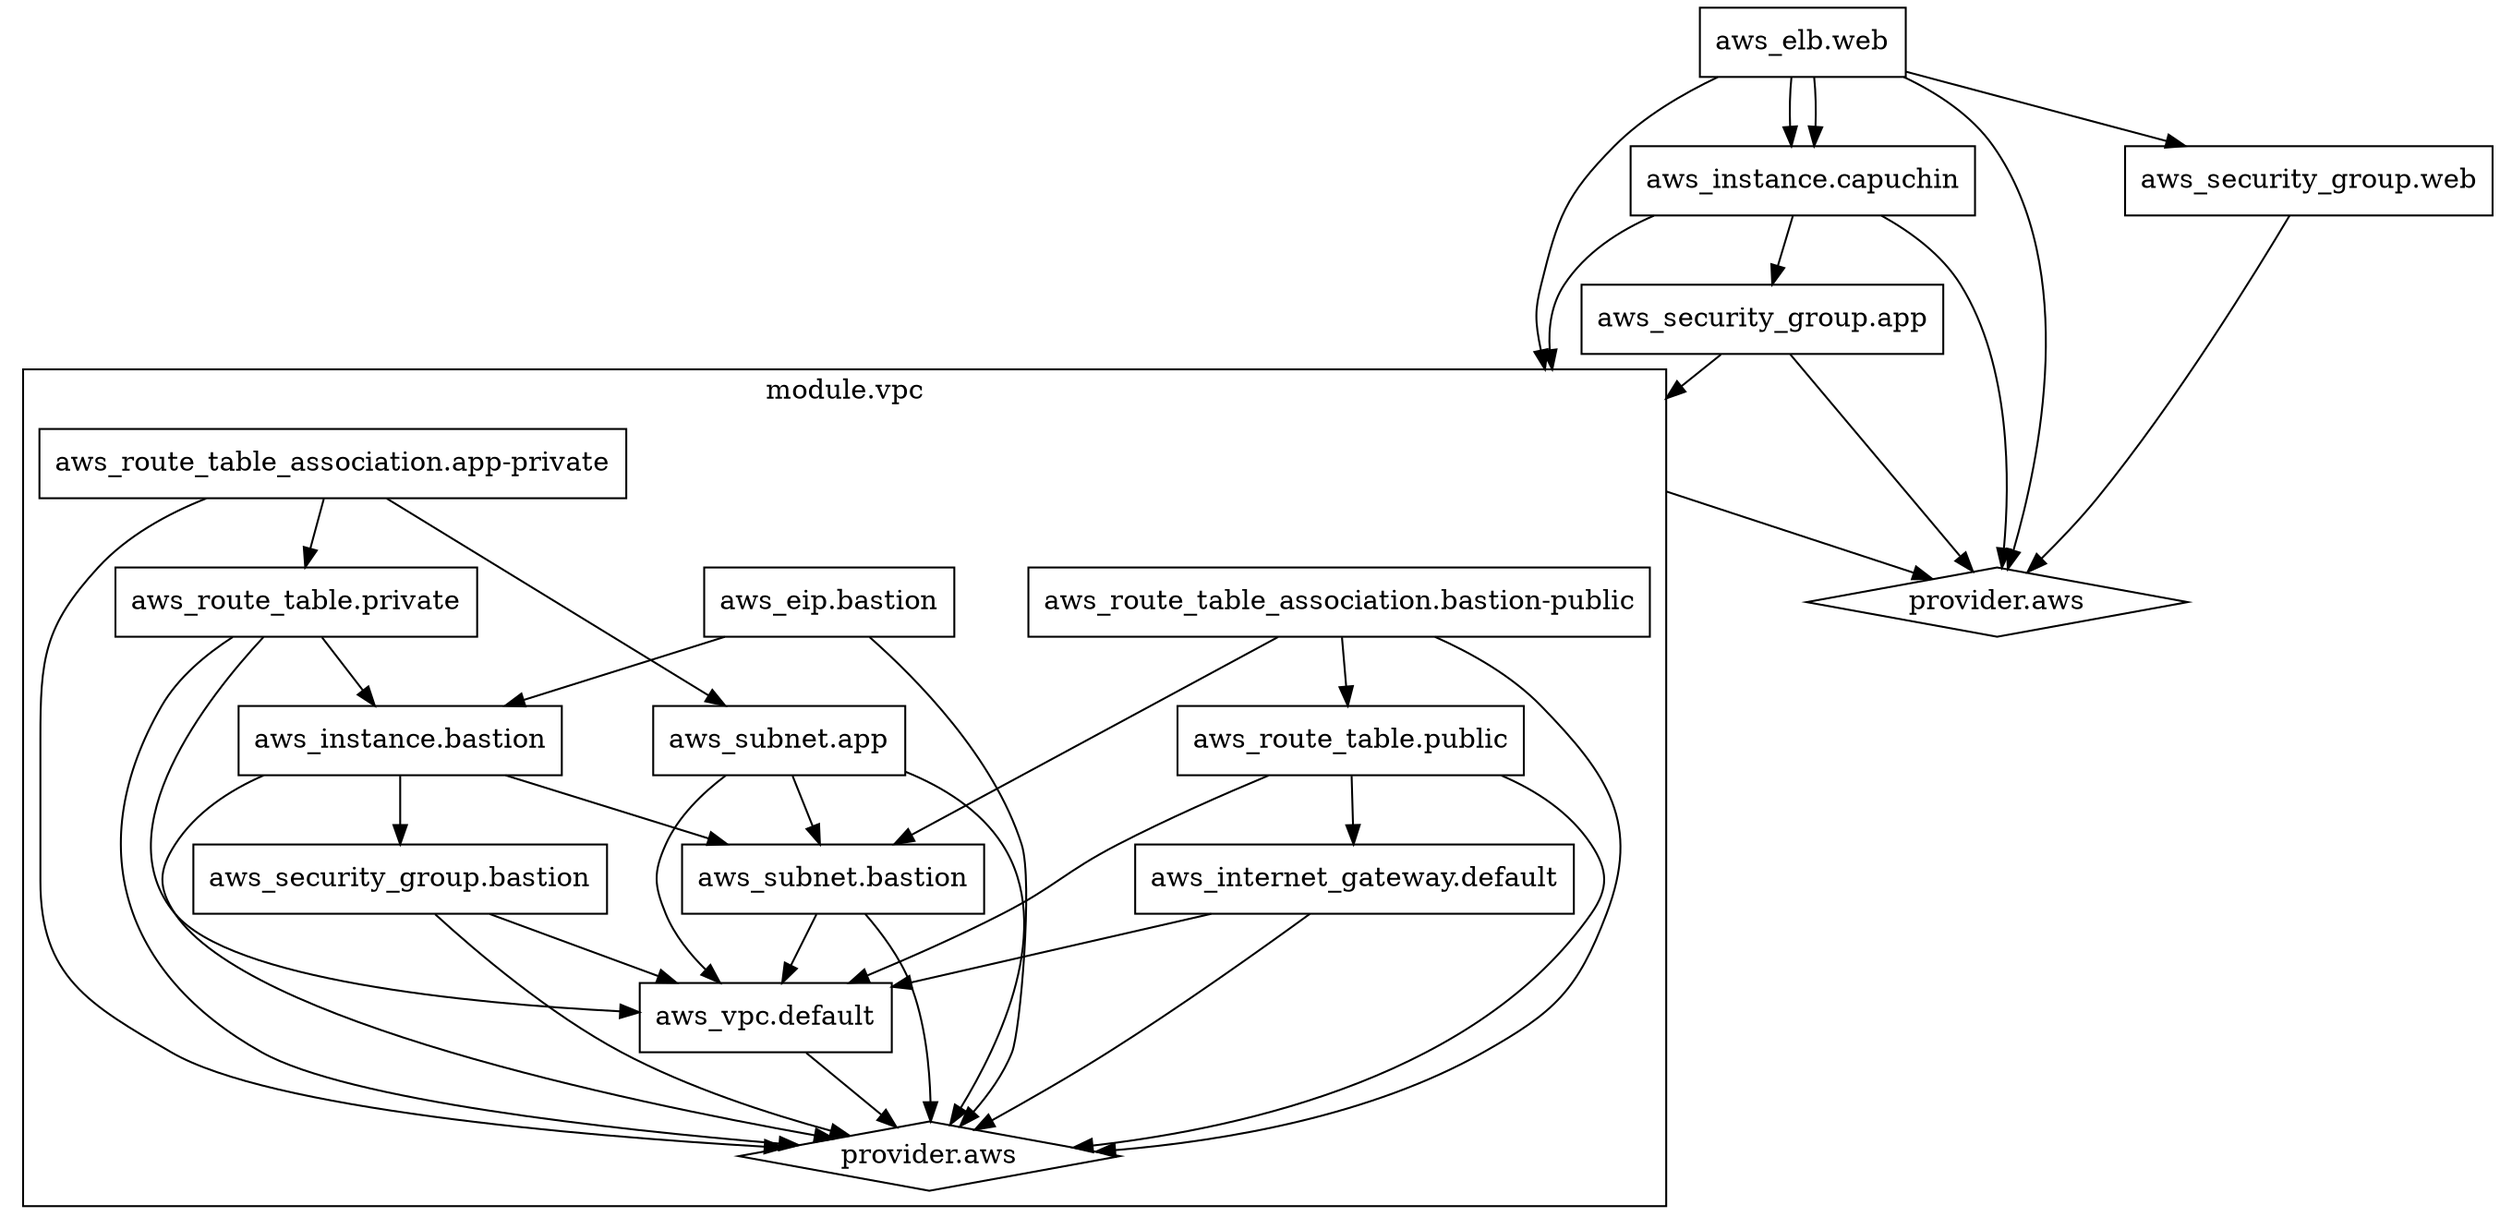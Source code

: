 digraph {
	compound = true;
	subgraph {
		"0_aws_elb.web" [
			label="aws_elb.web"
			shape=box
		];
		"0_aws_instance.capuchin" [
			label="aws_instance.capuchin"
			shape=box
		];
		"0_aws_security_group.app" [
			label="aws_security_group.app"
			shape=box
		];
		"0_aws_security_group.web" [
			label="aws_security_group.web"
			shape=box
		];
	}

	"0_aws_elb.web" -> "0_provider.aws";
	"0_aws_elb.web" -> "0_aws_instance.capuchin";
	"0_aws_elb.web" -> "0_module.vpc_hidden" [lhead="cluster_0_module.vpc"];
	"0_aws_elb.web" -> "0_aws_security_group.web";
	"0_aws_elb.web" -> "0_aws_instance.capuchin";
	"0_aws_instance.capuchin" -> "0_provider.aws";
	"0_aws_instance.capuchin" -> "0_aws_security_group.app";
	"0_aws_instance.capuchin" -> "0_module.vpc_hidden" [lhead="cluster_0_module.vpc"];
	"0_aws_security_group.app" -> "0_provider.aws";
	"0_aws_security_group.app" -> "0_module.vpc_hidden" [lhead="cluster_0_module.vpc"];
	"0_aws_security_group.web" -> "0_provider.aws";

	subgraph {
	}

	subgraph {
		"0_provider.aws" [
			label="provider.aws"
			shape=diamond
		];
	}

	subgraph "cluster_0_module.vpc" {
		label = "module.vpc";
		"0_module.vpc_hidden" [fixedsize=true,width=0,height=0,label="",style=invisible];
		subgraph {
			"1_aws_vpc.default" [
				label="aws_vpc.default"
				shape=box
			];
			"1_aws_internet_gateway.default" [
				label="aws_internet_gateway.default"
				shape=box
			];
			"1_aws_instance.bastion" [
				label="aws_instance.bastion"
				shape=box
			];
			"1_aws_eip.bastion" [
				label="aws_eip.bastion"
				shape=box
			];
			"1_aws_subnet.bastion" [
				label="aws_subnet.bastion"
				shape=box
			];
			"1_aws_route_table.public" [
				label="aws_route_table.public"
				shape=box
			];
			"1_aws_route_table_association.bastion-public" [
				label="aws_route_table_association.bastion-public"
				shape=box
			];
			"1_aws_subnet.app" [
				label="aws_subnet.app"
				shape=box
			];
			"1_aws_route_table.private" [
				label="aws_route_table.private"
				shape=box
			];
			"1_aws_route_table_association.app-private" [
				label="aws_route_table_association.app-private"
				shape=box
			];
			"1_aws_security_group.bastion" [
				label="aws_security_group.bastion"
				shape=box
			];
		}
	
			"1_aws_vpc.default" -> "1_provider.aws";
			"1_aws_internet_gateway.default" -> "1_provider.aws";
			"1_aws_internet_gateway.default" -> "1_aws_vpc.default";
			"1_aws_instance.bastion" -> "1_provider.aws";
			"1_aws_instance.bastion" -> "1_aws_security_group.bastion";
			"1_aws_instance.bastion" -> "1_aws_subnet.bastion";
			"1_aws_eip.bastion" -> "1_provider.aws";
			"1_aws_eip.bastion" -> "1_aws_instance.bastion";
			"1_aws_subnet.bastion" -> "1_provider.aws";
			"1_aws_subnet.bastion" -> "1_aws_vpc.default";
			"1_aws_route_table.public" -> "1_provider.aws";
			"1_aws_route_table.public" -> "1_aws_vpc.default";
			"1_aws_route_table.public" -> "1_aws_internet_gateway.default";
			"1_aws_route_table_association.bastion-public" -> "1_provider.aws";
			"1_aws_route_table_association.bastion-public" -> "1_aws_subnet.bastion";
			"1_aws_route_table_association.bastion-public" -> "1_aws_route_table.public";
			"1_aws_subnet.app" -> "1_provider.aws";
			"1_aws_subnet.app" -> "1_aws_subnet.bastion";
			"1_aws_subnet.app" -> "1_aws_vpc.default";
			"1_aws_route_table.private" -> "1_provider.aws";
			"1_aws_route_table.private" -> "1_aws_vpc.default";
			"1_aws_route_table.private" -> "1_aws_instance.bastion";
			"1_aws_route_table_association.app-private" -> "1_provider.aws";
			"1_aws_route_table_association.app-private" -> "1_aws_subnet.app";
			"1_aws_route_table_association.app-private" -> "1_aws_route_table.private";
			"1_aws_security_group.bastion" -> "1_provider.aws";
			"1_aws_security_group.bastion" -> "1_aws_vpc.default";
	
		subgraph {
		}
	
		subgraph {
			"1_provider.aws" [
				label="provider.aws"
				shape=diamond
			];
		}
	
	}
	"0_module.vpc_hidden" -> "0_provider.aws" [ltail="cluster_0_module.vpc"];
}

